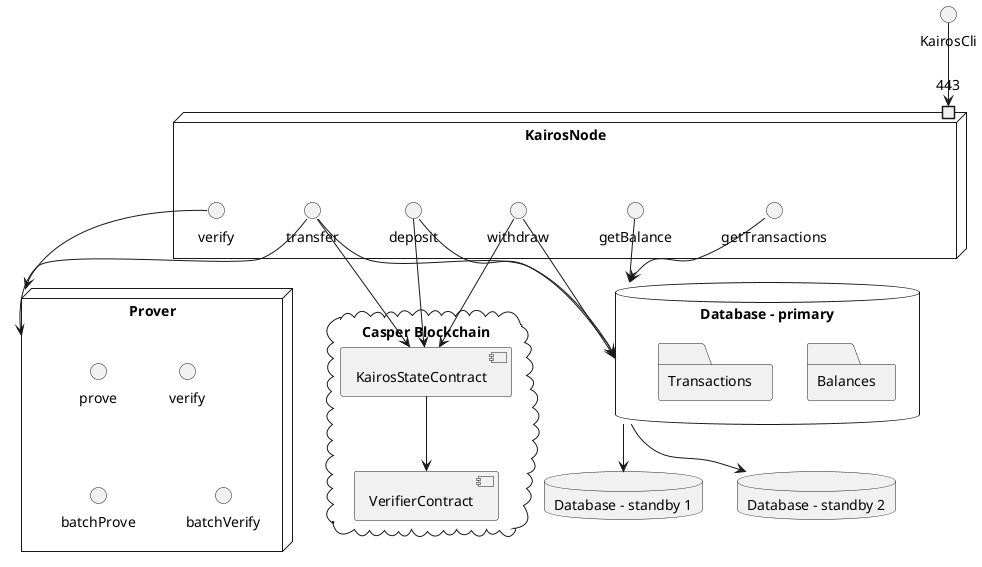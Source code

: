 @startuml
node "KairosNode" {
  port 443
  () "transfer"
  () "verify"
  () "deposit"
  () "withdraw"
  () "getBalance"
  () "getTransactions"
}

node "Prover" {
  () "prove"
  () "verify" as pVerify
  () "batchProve"
  () "batchVerify"
}

database "Database - primary" {
  folder "Balances" {
  }
  folder "Transactions" {
  }
}
database "Database - standby 1" {
}
database "Database - standby 2" {
}
cloud "Casper Blockchain" {
  [VerifierContract]
  [KairosStateContract]
}

"KairosCli" --> "443"

"transfer"  --> "Prover"
"transfer"  --> "Database - primary"
"transfer"  --> "KairosStateContract"


"deposit"  --> "KairosStateContract"
"deposit"  --> "Database - primary"

"withdraw"  --> "KairosStateContract"
"withdraw"  --> "Database - primary"

"verify" --> "Prover"

"getBalance"  --> "Database - primary"

"getTransactions"  --> "Database - primary"

"Database - primary" --> "Database - standby 1"
"Database - primary" --> "Database - standby 2"

"KairosStateContract" --> "VerifierContract"
@enduml
